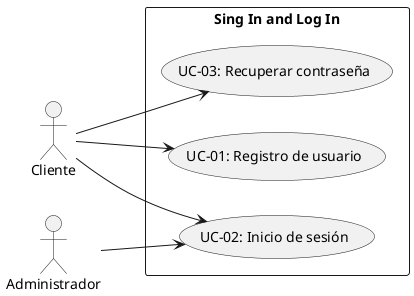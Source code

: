 @startuml sing in and log in
left to right direction

actor Cliente
actor Administrador

rectangle "Sing In and Log In" {
  usecase "UC-01: Registro de usuario" as UC01
  usecase "UC-02: Inicio de sesión" as UC02
  usecase "UC-03: Recuperar contraseña" as UC03
}

Cliente --> UC01
Cliente --> UC02
Cliente --> UC03
Administrador --> UC02
@enduml